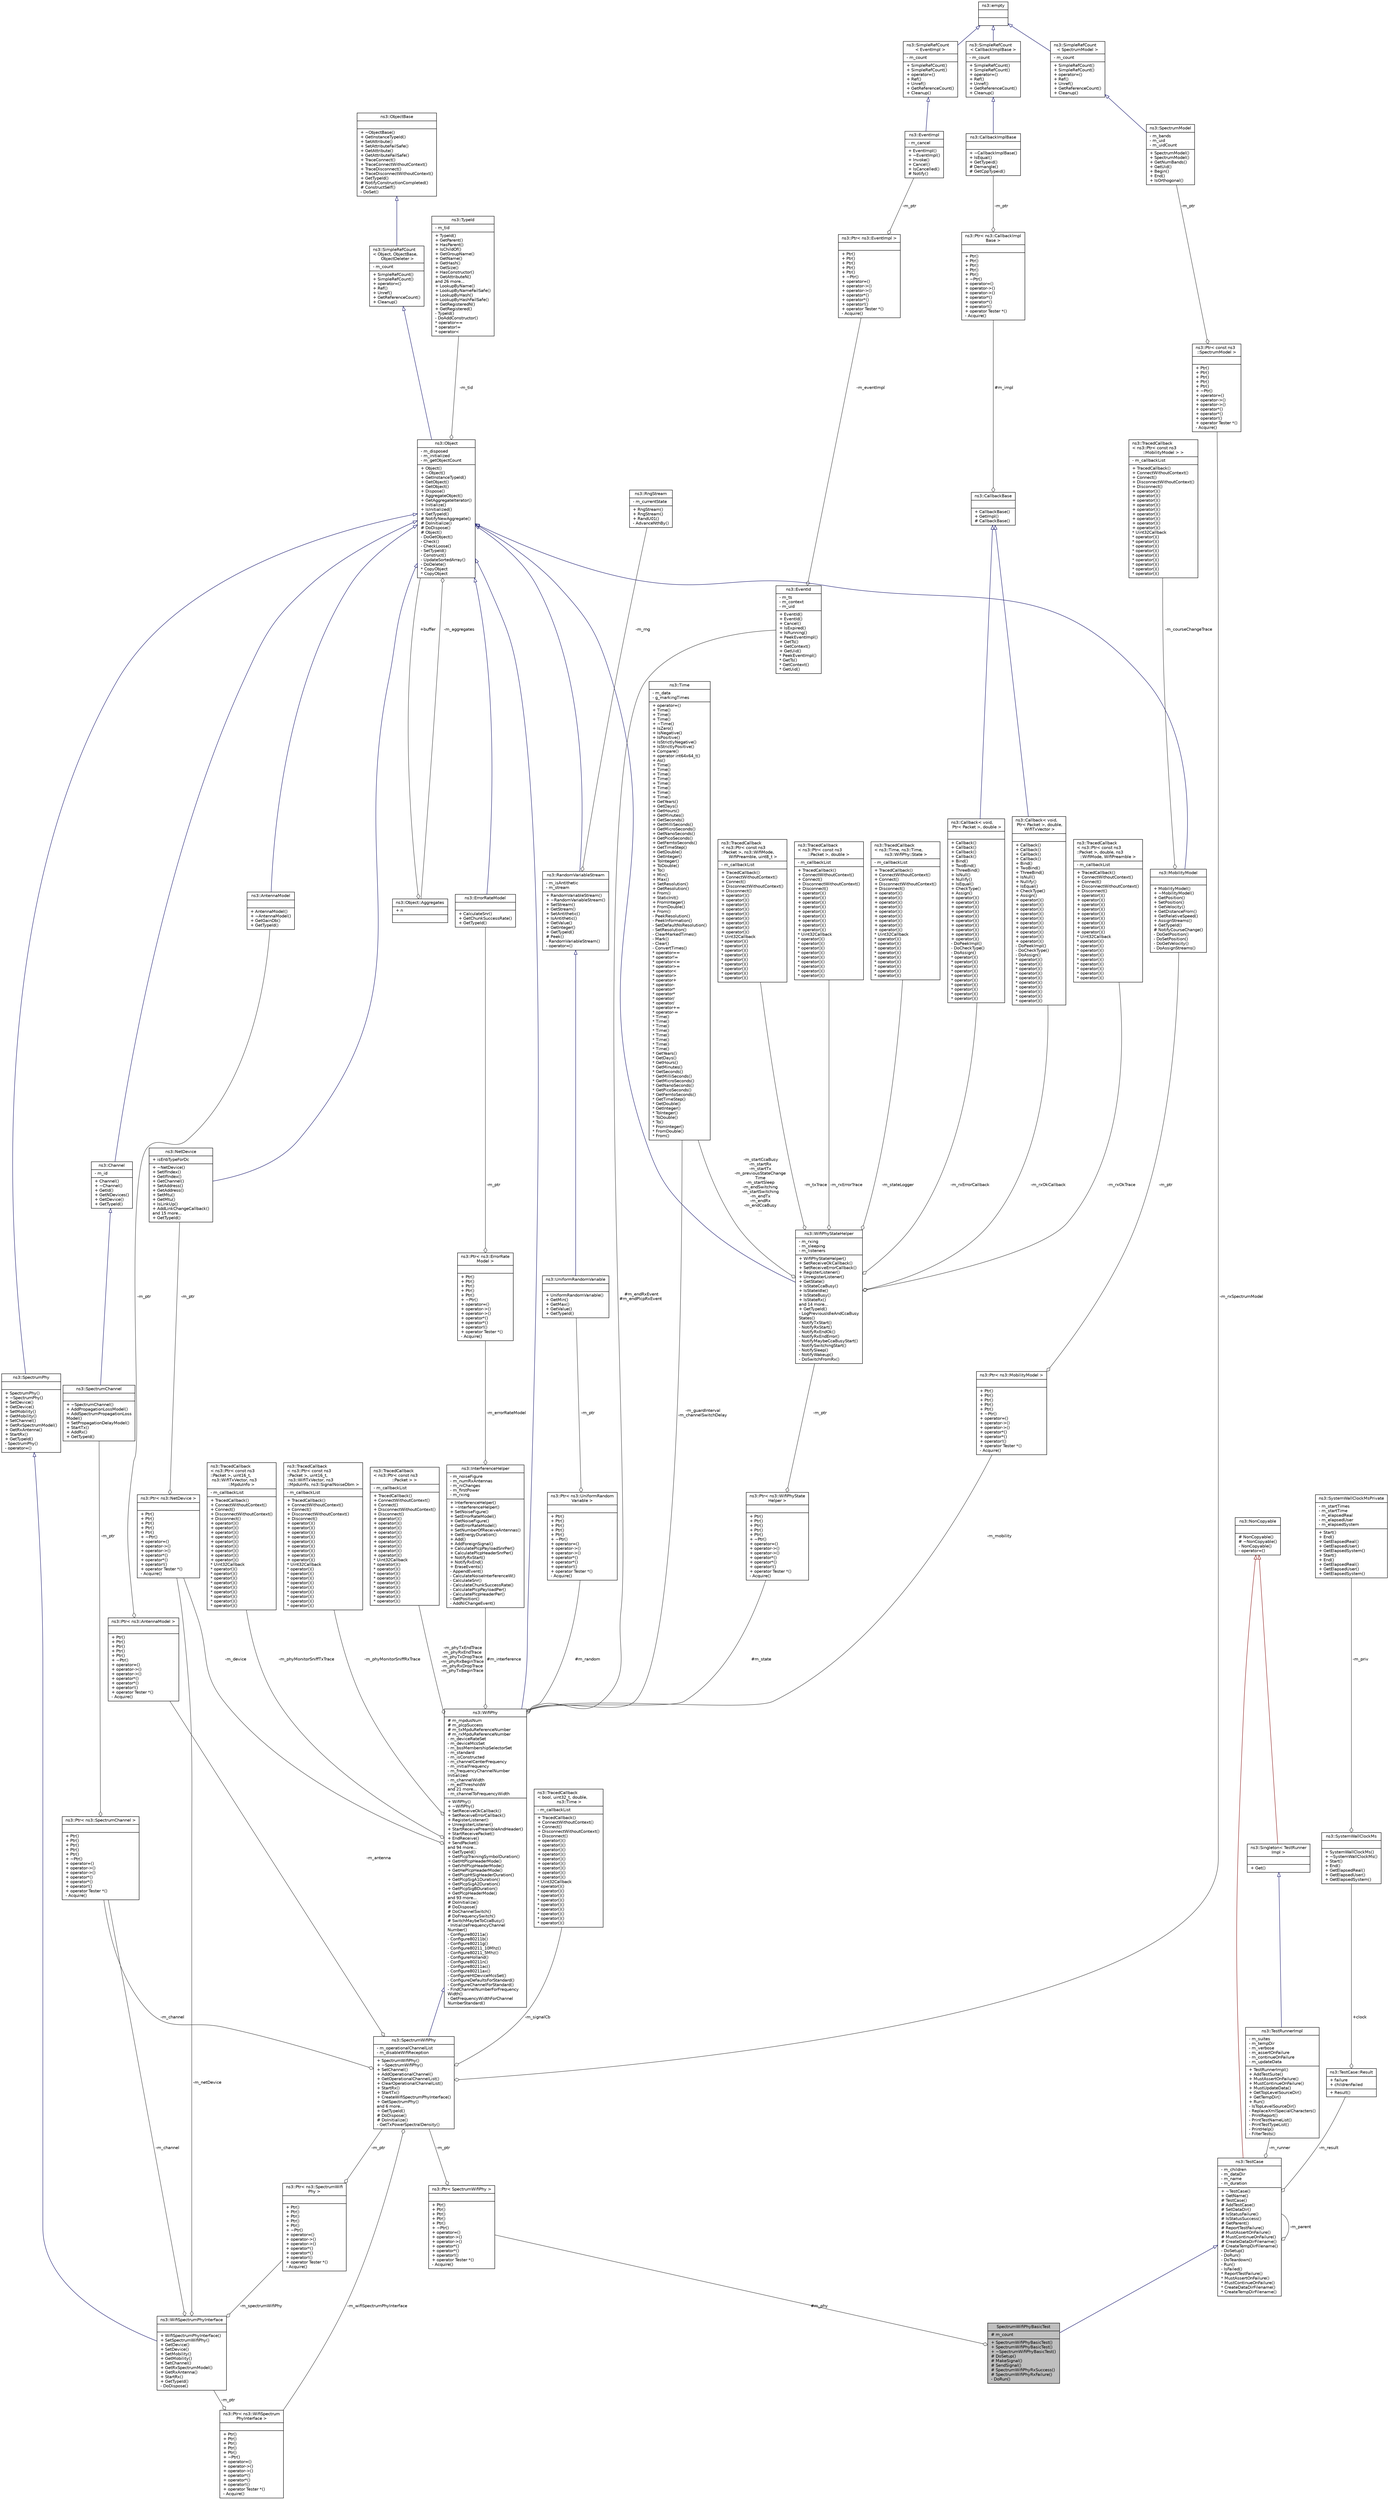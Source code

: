 digraph "SpectrumWifiPhyBasicTest"
{
  edge [fontname="Helvetica",fontsize="10",labelfontname="Helvetica",labelfontsize="10"];
  node [fontname="Helvetica",fontsize="10",shape=record];
  Node1 [label="{SpectrumWifiPhyBasicTest\n|# m_count\l|+ SpectrumWifiPhyBasicTest()\l+ SpectrumWifiPhyBasicTest()\l+ ~SpectrumWifiPhyBasicTest()\l# DoSetup()\l# MakeSignal()\l# SendSignal()\l# SpectrumWifiPhyRxSuccess()\l# SpectrumWifiPhyRxFailure()\l- DoRun()\l}",height=0.2,width=0.4,color="black", fillcolor="grey75", style="filled", fontcolor="black"];
  Node2 -> Node1 [dir="back",color="midnightblue",fontsize="10",style="solid",arrowtail="onormal"];
  Node2 [label="{ns3::TestCase\n|- m_children\l- m_dataDir\l- m_name\l- m_duration\l|+ ~TestCase()\l+ GetName()\l# TestCase()\l# AddTestCase()\l# SetDataDir()\l# IsStatusFailure()\l# IsStatusSuccess()\l# GetParent()\l# ReportTestFailure()\l# MustAssertOnFailure()\l# MustContinueOnFailure()\l# CreateDataDirFilename()\l# CreateTempDirFilename()\l- DoSetup()\l- DoRun()\l- DoTeardown()\l- Run()\l- IsFailed()\l* ReportTestFailure()\l* MustAssertOnFailure()\l* MustContinueOnFailure()\l* CreateDataDirFilename()\l* CreateTempDirFilename()\l}",height=0.2,width=0.4,color="black", fillcolor="white", style="filled",URL="$dd/d88/classns3_1_1TestCase.html",tooltip="encapsulates test code "];
  Node3 -> Node2 [dir="back",color="firebrick4",fontsize="10",style="solid",arrowtail="onormal"];
  Node3 [label="{ns3::NonCopyable\n||# NonCopyable()\l# ~NonCopyable()\l- NonCopyable()\l- operator=()\l}",height=0.2,width=0.4,color="black", fillcolor="white", style="filled",URL="$da/dd1/classns3_1_1NonCopyable.html"];
  Node4 -> Node2 [color="grey25",fontsize="10",style="solid",label=" -m_runner" ,arrowhead="odiamond"];
  Node4 [label="{ns3::TestRunnerImpl\n|- m_suites\l- m_tempDir\l- m_verbose\l- m_assertOnFailure\l- m_continueOnFailure\l- m_updateData\l|+ TestRunnerImpl()\l+ AddTestSuite()\l+ MustAssertOnFailure()\l+ MustContinueOnFailure()\l+ MustUpdateData()\l+ GetTopLevelSourceDir()\l+ GetTempDir()\l+ Run()\l- IsTopLevelSourceDir()\l- ReplaceXmlSpecialCharacters()\l- PrintReport()\l- PrintTestNameList()\l- PrintTestTypeList()\l- PrintHelp()\l- FilterTests()\l}",height=0.2,width=0.4,color="black", fillcolor="white", style="filled",URL="$d7/d71/classns3_1_1TestRunnerImpl.html"];
  Node5 -> Node4 [dir="back",color="midnightblue",fontsize="10",style="solid",arrowtail="onormal"];
  Node5 [label="{ns3::Singleton\< TestRunner\lImpl \>\n||+ Get()\l}",height=0.2,width=0.4,color="black", fillcolor="white", style="filled",URL="$d8/d77/classns3_1_1Singleton.html"];
  Node3 -> Node5 [dir="back",color="firebrick4",fontsize="10",style="solid",arrowtail="onormal"];
  Node2 -> Node2 [color="grey25",fontsize="10",style="solid",label=" -m_parent" ,arrowhead="odiamond"];
  Node6 -> Node2 [color="grey25",fontsize="10",style="solid",label=" -m_result" ,arrowhead="odiamond"];
  Node6 [label="{ns3::TestCase::Result\n|+ failure\l+ childrenFailed\l|+ Result()\l}",height=0.2,width=0.4,color="black", fillcolor="white", style="filled",URL="$de/d25/structns3_1_1TestCase_1_1Result.html"];
  Node7 -> Node6 [color="grey25",fontsize="10",style="solid",label=" +clock" ,arrowhead="odiamond"];
  Node7 [label="{ns3::SystemWallClockMs\n||+ SystemWallClockMs()\l+ ~SystemWallClockMs()\l+ Start()\l+ End()\l+ GetElapsedReal()\l+ GetElapsedUser()\l+ GetElapsedSystem()\l}",height=0.2,width=0.4,color="black", fillcolor="white", style="filled",URL="$dc/dd4/classns3_1_1SystemWallClockMs.html",tooltip="Measure elapsed wall clock time in milliseconds. "];
  Node8 -> Node7 [color="grey25",fontsize="10",style="solid",label=" -m_priv" ,arrowhead="odiamond"];
  Node8 [label="{ns3::SystemWallClockMsPrivate\n|- m_startTimes\l- m_startTime\l- m_elapsedReal\l- m_elapsedUser\l- m_elapsedSystem\l|+ Start()\l+ End()\l+ GetElapsedReal()\l+ GetElapsedUser()\l+ GetElapsedSystem()\l+ Start()\l+ End()\l+ GetElapsedReal()\l+ GetElapsedUser()\l+ GetElapsedSystem()\l}",height=0.2,width=0.4,color="black", fillcolor="white", style="filled",URL="$db/da6/classns3_1_1SystemWallClockMsPrivate.html",tooltip="System-dependent implementation for SystemWallClockMs. "];
  Node9 -> Node1 [color="grey25",fontsize="10",style="solid",label=" #m_phy" ,arrowhead="odiamond"];
  Node9 [label="{ns3::Ptr\< SpectrumWifiPhy \>\n||+ Ptr()\l+ Ptr()\l+ Ptr()\l+ Ptr()\l+ Ptr()\l+ ~Ptr()\l+ operator=()\l+ operator-\>()\l+ operator-\>()\l+ operator*()\l+ operator*()\l+ operator!()\l+ operator Tester *()\l- Acquire()\l}",height=0.2,width=0.4,color="black", fillcolor="white", style="filled",URL="$dc/d90/classns3_1_1Ptr.html"];
  Node10 -> Node9 [color="grey25",fontsize="10",style="solid",label=" -m_ptr" ,arrowhead="odiamond"];
  Node10 [label="{ns3::SpectrumWifiPhy\n|- m_operationalChannelList\l- m_disableWifiReception\l|+ SpectrumWifiPhy()\l+ ~SpectrumWifiPhy()\l+ SetChannel()\l+ AddOperationalChannel()\l+ GetOperationalChannelList()\l+ ClearOperationalChannelList()\l+ StartRx()\l+ StartTx()\l+ CreateWifiSpectrumPhyInterface()\l+ GetSpectrumPhy()\land 6 more...\l+ GetTypeId()\l# DoDispose()\l# DoInitialize()\l- GetTxPowerSpectralDensity()\l}",height=0.2,width=0.4,color="black", fillcolor="white", style="filled",URL="$d6/d39/classns3_1_1SpectrumWifiPhy.html",tooltip="802.11 PHY layer modelThis PHY implements a spectrum-aware enhancement of the 802.11 SpectrumWifiPhy model. "];
  Node11 -> Node10 [dir="back",color="midnightblue",fontsize="10",style="solid",arrowtail="onormal"];
  Node11 [label="{ns3::WifiPhy\n|# m_mpdusNum\l# m_plcpSuccess\l# m_txMpduReferenceNumber\l# m_rxMpduReferenceNumber\l- m_deviceRateSet\l- m_deviceMcsSet\l- m_bssMembershipSelectorSet\l- m_standard\l- m_isConstructed\l- m_channelCenterFrequency\l- m_initialFrequency\l- m_frequencyChannelNumber\lInitialized\l- m_channelWidth\l- m_edThresholdW\land 21 more...\l- m_channelToFrequencyWidth\l|+ WifiPhy()\l+ ~WifiPhy()\l+ SetReceiveOkCallback()\l+ SetReceiveErrorCallback()\l+ RegisterListener()\l+ UnregisterListener()\l+ StartReceivePreambleAndHeader()\l+ StartReceivePacket()\l+ EndReceive()\l+ SendPacket()\land 94 more...\l+ GetTypeId()\l+ GetPlcpTrainingSymbolDuration()\l+ GetHtPlcpHeaderMode()\l+ GetVhtPlcpHeaderMode()\l+ GetHePlcpHeaderMode()\l+ GetPlcpHtSigHeaderDuration()\l+ GetPlcpSigA1Duration()\l+ GetPlcpSigA2Duration()\l+ GetPlcpSigBDuration()\l+ GetPlcpHeaderMode()\land 93 more...\l# DoInitialize()\l# DoDispose()\l# DoChannelSwitch()\l# DoFrequencySwitch()\l# SwitchMaybeToCcaBusy()\l- InitializeFrequencyChannel\lNumber()\l- Configure80211a()\l- Configure80211b()\l- Configure80211g()\l- Configure80211_10Mhz()\l- Configure80211_5Mhz()\l- ConfigureHolland()\l- Configure80211n()\l- Configure80211ac()\l- Configure80211ax()\l- ConfigureHtDeviceMcsSet()\l- ConfigureDefaultsForStandard()\l- ConfigureChannelForStandard()\l- FindChannelNumberForFrequency\lWidth()\l- GetFrequencyWidthForChannel\lNumberStandard()\l}",height=0.2,width=0.4,color="black", fillcolor="white", style="filled",URL="$d6/d5a/classns3_1_1WifiPhy.html",tooltip="802.11 PHY layer model "];
  Node12 -> Node11 [dir="back",color="midnightblue",fontsize="10",style="solid",arrowtail="onormal"];
  Node12 [label="{ns3::Object\n|- m_disposed\l- m_initialized\l- m_getObjectCount\l|+ Object()\l+ ~Object()\l+ GetInstanceTypeId()\l+ GetObject()\l+ GetObject()\l+ Dispose()\l+ AggregateObject()\l+ GetAggregateIterator()\l+ Initialize()\l+ IsInitialized()\l+ GetTypeId()\l# NotifyNewAggregate()\l# DoInitialize()\l# DoDispose()\l# Object()\l- DoGetObject()\l- Check()\l- CheckLoose()\l- SetTypeId()\l- Construct()\l- UpdateSortedArray()\l- DoDelete()\l* CopyObject\l* CopyObject\l}",height=0.2,width=0.4,color="black", fillcolor="white", style="filled",URL="$d9/d77/classns3_1_1Object.html",tooltip="A base class which provides memory management and object aggregation. "];
  Node13 -> Node12 [dir="back",color="midnightblue",fontsize="10",style="solid",arrowtail="onormal"];
  Node13 [label="{ns3::SimpleRefCount\l\< Object, ObjectBase,\l ObjectDeleter \>\n|- m_count\l|+ SimpleRefCount()\l+ SimpleRefCount()\l+ operator=()\l+ Ref()\l+ Unref()\l+ GetReferenceCount()\l+ Cleanup()\l}",height=0.2,width=0.4,color="black", fillcolor="white", style="filled",URL="$da/da1/classns3_1_1SimpleRefCount.html"];
  Node14 -> Node13 [dir="back",color="midnightblue",fontsize="10",style="solid",arrowtail="onormal"];
  Node14 [label="{ns3::ObjectBase\n||+ ~ObjectBase()\l+ GetInstanceTypeId()\l+ SetAttribute()\l+ SetAttributeFailSafe()\l+ GetAttribute()\l+ GetAttributeFailSafe()\l+ TraceConnect()\l+ TraceConnectWithoutContext()\l+ TraceDisconnect()\l+ TraceDisconnectWithoutContext()\l+ GetTypeId()\l# NotifyConstructionCompleted()\l# ConstructSelf()\l- DoSet()\l}",height=0.2,width=0.4,color="black", fillcolor="white", style="filled",URL="$d2/dac/classns3_1_1ObjectBase.html",tooltip="Anchor the ns-3 type and attribute system. "];
  Node15 -> Node12 [color="grey25",fontsize="10",style="solid",label=" -m_tid" ,arrowhead="odiamond"];
  Node15 [label="{ns3::TypeId\n|- m_tid\l|+ TypeId()\l+ GetParent()\l+ HasParent()\l+ IsChildOf()\l+ GetGroupName()\l+ GetName()\l+ GetHash()\l+ GetSize()\l+ HasConstructor()\l+ GetAttributeN()\land 26 more...\l+ LookupByName()\l+ LookupByNameFailSafe()\l+ LookupByHash()\l+ LookupByHashFailSafe()\l+ GetRegisteredN()\l+ GetRegistered()\l- TypeId()\l- DoAddConstructor()\l* operator==\l* operator!=\l* operator\<\l}",height=0.2,width=0.4,color="black", fillcolor="white", style="filled",URL="$d6/d11/classns3_1_1TypeId.html",tooltip="a unique identifier for an interface. "];
  Node16 -> Node12 [color="grey25",fontsize="10",style="solid",label=" -m_aggregates" ,arrowhead="odiamond"];
  Node16 [label="{ns3::Object::Aggregates\n|+ n\l|}",height=0.2,width=0.4,color="black", fillcolor="white", style="filled",URL="$d5/de9/structns3_1_1Object_1_1Aggregates.html"];
  Node12 -> Node16 [color="grey25",fontsize="10",style="solid",label=" +buffer" ,arrowhead="odiamond"];
  Node17 -> Node11 [color="grey25",fontsize="10",style="solid",label=" -m_mobility" ,arrowhead="odiamond"];
  Node17 [label="{ns3::Ptr\< ns3::MobilityModel \>\n||+ Ptr()\l+ Ptr()\l+ Ptr()\l+ Ptr()\l+ Ptr()\l+ ~Ptr()\l+ operator=()\l+ operator-\>()\l+ operator-\>()\l+ operator*()\l+ operator*()\l+ operator!()\l+ operator Tester *()\l- Acquire()\l}",height=0.2,width=0.4,color="black", fillcolor="white", style="filled",URL="$dc/d90/classns3_1_1Ptr.html"];
  Node18 -> Node17 [color="grey25",fontsize="10",style="solid",label=" -m_ptr" ,arrowhead="odiamond"];
  Node18 [label="{ns3::MobilityModel\n||+ MobilityModel()\l+ ~MobilityModel()\l+ GetPosition()\l+ SetPosition()\l+ GetVelocity()\l+ GetDistanceFrom()\l+ GetRelativeSpeed()\l+ AssignStreams()\l+ GetTypeId()\l# NotifyCourseChange()\l- DoGetPosition()\l- DoSetPosition()\l- DoGetVelocity()\l- DoAssignStreams()\l}",height=0.2,width=0.4,color="black", fillcolor="white", style="filled",URL="$d4/dc5/classns3_1_1MobilityModel.html",tooltip="Keep track of the current position and velocity of an object. "];
  Node12 -> Node18 [dir="back",color="midnightblue",fontsize="10",style="solid",arrowtail="onormal"];
  Node19 -> Node18 [color="grey25",fontsize="10",style="solid",label=" -m_courseChangeTrace" ,arrowhead="odiamond"];
  Node19 [label="{ns3::TracedCallback\l\< ns3::Ptr\< const ns3\l::MobilityModel \> \>\n|- m_callbackList\l|+ TracedCallback()\l+ ConnectWithoutContext()\l+ Connect()\l+ DisconnectWithoutContext()\l+ Disconnect()\l+ operator()()\l+ operator()()\l+ operator()()\l+ operator()()\l+ operator()()\l+ operator()()\l+ operator()()\l+ operator()()\l+ operator()()\l* Uint32Callback\l* operator()()\l* operator()()\l* operator()()\l* operator()()\l* operator()()\l* operator()()\l* operator()()\l* operator()()\l* operator()()\l}",height=0.2,width=0.4,color="black", fillcolor="white", style="filled",URL="$df/dec/classns3_1_1TracedCallback.html"];
  Node20 -> Node11 [color="grey25",fontsize="10",style="solid",label=" -m_phyMonitorSniffTxTrace" ,arrowhead="odiamond"];
  Node20 [label="{ns3::TracedCallback\l\< ns3::Ptr\< const ns3\l::Packet \>, uint16_t,\l ns3::WifiTxVector, ns3\l::MpduInfo \>\n|- m_callbackList\l|+ TracedCallback()\l+ ConnectWithoutContext()\l+ Connect()\l+ DisconnectWithoutContext()\l+ Disconnect()\l+ operator()()\l+ operator()()\l+ operator()()\l+ operator()()\l+ operator()()\l+ operator()()\l+ operator()()\l+ operator()()\l+ operator()()\l* Uint32Callback\l* operator()()\l* operator()()\l* operator()()\l* operator()()\l* operator()()\l* operator()()\l* operator()()\l* operator()()\l* operator()()\l}",height=0.2,width=0.4,color="black", fillcolor="white", style="filled",URL="$df/dec/classns3_1_1TracedCallback.html"];
  Node21 -> Node11 [color="grey25",fontsize="10",style="solid",label=" -m_phyTxEndTrace\n-m_phyRxEndTrace\n-m_phyTxDropTrace\n-m_phyRxBeginTrace\n-m_phyRxDropTrace\n-m_phyTxBeginTrace" ,arrowhead="odiamond"];
  Node21 [label="{ns3::TracedCallback\l\< ns3::Ptr\< const ns3\l::Packet \> \>\n|- m_callbackList\l|+ TracedCallback()\l+ ConnectWithoutContext()\l+ Connect()\l+ DisconnectWithoutContext()\l+ Disconnect()\l+ operator()()\l+ operator()()\l+ operator()()\l+ operator()()\l+ operator()()\l+ operator()()\l+ operator()()\l+ operator()()\l+ operator()()\l* Uint32Callback\l* operator()()\l* operator()()\l* operator()()\l* operator()()\l* operator()()\l* operator()()\l* operator()()\l* operator()()\l* operator()()\l}",height=0.2,width=0.4,color="black", fillcolor="white", style="filled",URL="$df/dec/classns3_1_1TracedCallback.html"];
  Node22 -> Node11 [color="grey25",fontsize="10",style="solid",label=" #m_interference" ,arrowhead="odiamond"];
  Node22 [label="{ns3::InterferenceHelper\n|- m_noiseFigure\l- m_numRxAntennas\l- m_niChanges\l- m_firstPower\l- m_rxing\l|+ InterferenceHelper()\l+ ~InterferenceHelper()\l+ SetNoiseFigure()\l+ SetErrorRateModel()\l+ GetNoiseFigure()\l+ GetErrorRateModel()\l+ SetNumberOfReceiveAntennas()\l+ GetEnergyDuration()\l+ Add()\l+ AddForeignSignal()\l+ CalculatePlcpPayloadSnrPer()\l+ CalculatePlcpHeaderSnrPer()\l+ NotifyRxStart()\l+ NotifyRxEnd()\l+ EraseEvents()\l- AppendEvent()\l- CalculateNoiseInterferenceW()\l- CalculateSnr()\l- CalculateChunkSuccessRate()\l- CalculatePlcpPayloadPer()\l- CalculatePlcpHeaderPer()\l- GetPosition()\l- AddNiChangeEvent()\l}",height=0.2,width=0.4,color="black", fillcolor="white", style="filled",URL="$dc/d0f/classns3_1_1InterferenceHelper.html",tooltip="handles interference calculations "];
  Node23 -> Node22 [color="grey25",fontsize="10",style="solid",label=" -m_errorRateModel" ,arrowhead="odiamond"];
  Node23 [label="{ns3::Ptr\< ns3::ErrorRate\lModel \>\n||+ Ptr()\l+ Ptr()\l+ Ptr()\l+ Ptr()\l+ Ptr()\l+ ~Ptr()\l+ operator=()\l+ operator-\>()\l+ operator-\>()\l+ operator*()\l+ operator*()\l+ operator!()\l+ operator Tester *()\l- Acquire()\l}",height=0.2,width=0.4,color="black", fillcolor="white", style="filled",URL="$dc/d90/classns3_1_1Ptr.html"];
  Node24 -> Node23 [color="grey25",fontsize="10",style="solid",label=" -m_ptr" ,arrowhead="odiamond"];
  Node24 [label="{ns3::ErrorRateModel\n||+ CalculateSnr()\l+ GetChunkSuccessRate()\l+ GetTypeId()\l}",height=0.2,width=0.4,color="black", fillcolor="white", style="filled",URL="$de/dec/classns3_1_1ErrorRateModel.html",tooltip="the interface for Wifi&#39;s error models "];
  Node12 -> Node24 [dir="back",color="midnightblue",fontsize="10",style="solid",arrowtail="onormal"];
  Node25 -> Node11 [color="grey25",fontsize="10",style="solid",label=" #m_endRxEvent\n#m_endPlcpRxEvent" ,arrowhead="odiamond"];
  Node25 [label="{ns3::EventId\n|- m_ts\l- m_context\l- m_uid\l|+ EventId()\l+ EventId()\l+ Cancel()\l+ IsExpired()\l+ IsRunning()\l+ PeekEventImpl()\l+ GetTs()\l+ GetContext()\l+ GetUid()\l* PeekEventImpl()\l* GetTs()\l* GetContext()\l* GetUid()\l}",height=0.2,width=0.4,color="black", fillcolor="white", style="filled",URL="$d1/df8/classns3_1_1EventId.html",tooltip="An identifier for simulation events. "];
  Node26 -> Node25 [color="grey25",fontsize="10",style="solid",label=" -m_eventImpl" ,arrowhead="odiamond"];
  Node26 [label="{ns3::Ptr\< ns3::EventImpl \>\n||+ Ptr()\l+ Ptr()\l+ Ptr()\l+ Ptr()\l+ Ptr()\l+ ~Ptr()\l+ operator=()\l+ operator-\>()\l+ operator-\>()\l+ operator*()\l+ operator*()\l+ operator!()\l+ operator Tester *()\l- Acquire()\l}",height=0.2,width=0.4,color="black", fillcolor="white", style="filled",URL="$dc/d90/classns3_1_1Ptr.html"];
  Node27 -> Node26 [color="grey25",fontsize="10",style="solid",label=" -m_ptr" ,arrowhead="odiamond"];
  Node27 [label="{ns3::EventImpl\n|- m_cancel\l|+ EventImpl()\l+ ~EventImpl()\l+ Invoke()\l+ Cancel()\l+ IsCancelled()\l# Notify()\l}",height=0.2,width=0.4,color="black", fillcolor="white", style="filled",URL="$da/def/classns3_1_1EventImpl.html",tooltip="A simulation event. "];
  Node28 -> Node27 [dir="back",color="midnightblue",fontsize="10",style="solid",arrowtail="onormal"];
  Node28 [label="{ns3::SimpleRefCount\l\< EventImpl \>\n|- m_count\l|+ SimpleRefCount()\l+ SimpleRefCount()\l+ operator=()\l+ Ref()\l+ Unref()\l+ GetReferenceCount()\l+ Cleanup()\l}",height=0.2,width=0.4,color="black", fillcolor="white", style="filled",URL="$da/da1/classns3_1_1SimpleRefCount.html"];
  Node29 -> Node28 [dir="back",color="midnightblue",fontsize="10",style="solid",arrowtail="onormal"];
  Node29 [label="{ns3::empty\n||}",height=0.2,width=0.4,color="black", fillcolor="white", style="filled",URL="$d9/d6a/classns3_1_1empty.html",tooltip="make Callback use a separate empty type "];
  Node30 -> Node11 [color="grey25",fontsize="10",style="solid",label=" -m_device" ,arrowhead="odiamond"];
  Node30 [label="{ns3::Ptr\< ns3::NetDevice \>\n||+ Ptr()\l+ Ptr()\l+ Ptr()\l+ Ptr()\l+ Ptr()\l+ ~Ptr()\l+ operator=()\l+ operator-\>()\l+ operator-\>()\l+ operator*()\l+ operator*()\l+ operator!()\l+ operator Tester *()\l- Acquire()\l}",height=0.2,width=0.4,color="black", fillcolor="white", style="filled",URL="$dc/d90/classns3_1_1Ptr.html"];
  Node31 -> Node30 [color="grey25",fontsize="10",style="solid",label=" -m_ptr" ,arrowhead="odiamond"];
  Node31 [label="{ns3::NetDevice\n|+ isEnbTypeForDc\l|+ ~NetDevice()\l+ SetIfIndex()\l+ GetIfIndex()\l+ GetChannel()\l+ SetAddress()\l+ GetAddress()\l+ SetMtu()\l+ GetMtu()\l+ IsLinkUp()\l+ AddLinkChangeCallback()\land 15 more...\l+ GetTypeId()\l}",height=0.2,width=0.4,color="black", fillcolor="white", style="filled",URL="$d9/dac/classns3_1_1NetDevice.html",tooltip="Network layer to device interface. "];
  Node12 -> Node31 [dir="back",color="midnightblue",fontsize="10",style="solid",arrowtail="onormal"];
  Node32 -> Node11 [color="grey25",fontsize="10",style="solid",label=" -m_guardInterval\n-m_channelSwitchDelay" ,arrowhead="odiamond"];
  Node32 [label="{ns3::Time\n|- m_data\l- g_markingTimes\l|+ operator=()\l+ Time()\l+ Time()\l+ Time()\l+ ~Time()\l+ IsZero()\l+ IsNegative()\l+ IsPositive()\l+ IsStrictlyNegative()\l+ IsStrictlyPositive()\l+ Compare()\l+ operator int64x64_t()\l+ As()\l+ Time()\l+ Time()\l+ Time()\l+ Time()\l+ Time()\l+ Time()\l+ Time()\l+ Time()\l+ GetYears()\l+ GetDays()\l+ GetHours()\l+ GetMinutes()\l+ GetSeconds()\l+ GetMilliSeconds()\l+ GetMicroSeconds()\l+ GetNanoSeconds()\l+ GetPicoSeconds()\l+ GetFemtoSeconds()\l+ GetTimeStep()\l+ GetDouble()\l+ GetInteger()\l+ ToInteger()\l+ ToDouble()\l+ To()\l+ Min()\l+ Max()\l+ SetResolution()\l+ GetResolution()\l+ From()\l+ StaticInit()\l+ FromInteger()\l+ FromDouble()\l+ From()\l- PeekResolution()\l- PeekInformation()\l- SetDefaultNsResolution()\l- SetResolution()\l- ClearMarkedTimes()\l- Mark()\l- Clear()\l- ConvertTimes()\l* operator==\l* operator!=\l* operator\<=\l* operator\>=\l* operator\<\l* operator\>\l* operator+\l* operator-\l* operator*\l* operator*\l* operator/\l* operator/\l* operator+=\l* operator-=\l* Time()\l* Time()\l* Time()\l* Time()\l* Time()\l* Time()\l* Time()\l* Time()\l* GetYears()\l* GetDays()\l* GetHours()\l* GetMinutes()\l* GetSeconds()\l* GetMilliSeconds()\l* GetMicroSeconds()\l* GetNanoSeconds()\l* GetPicoSeconds()\l* GetFemtoSeconds()\l* GetTimeStep()\l* GetDouble()\l* GetInteger()\l* ToInteger()\l* ToDouble()\l* To()\l* FromInteger()\l* FromDouble()\l* From()\l}",height=0.2,width=0.4,color="black", fillcolor="white", style="filled",URL="$dc/d04/classns3_1_1Time.html",tooltip="Simulation virtual time values and global simulation resolution. "];
  Node33 -> Node11 [color="grey25",fontsize="10",style="solid",label=" #m_state" ,arrowhead="odiamond"];
  Node33 [label="{ns3::Ptr\< ns3::WifiPhyState\lHelper \>\n||+ Ptr()\l+ Ptr()\l+ Ptr()\l+ Ptr()\l+ Ptr()\l+ ~Ptr()\l+ operator=()\l+ operator-\>()\l+ operator-\>()\l+ operator*()\l+ operator*()\l+ operator!()\l+ operator Tester *()\l- Acquire()\l}",height=0.2,width=0.4,color="black", fillcolor="white", style="filled",URL="$dc/d90/classns3_1_1Ptr.html"];
  Node34 -> Node33 [color="grey25",fontsize="10",style="solid",label=" -m_ptr" ,arrowhead="odiamond"];
  Node34 [label="{ns3::WifiPhyStateHelper\n|- m_rxing\l- m_sleeping\l- m_listeners\l|+ WifiPhyStateHelper()\l+ SetReceiveOkCallback()\l+ SetReceiveErrorCallback()\l+ RegisterListener()\l+ UnregisterListener()\l+ GetState()\l+ IsStateCcaBusy()\l+ IsStateIdle()\l+ IsStateBusy()\l+ IsStateRx()\land 14 more...\l+ GetTypeId()\l- LogPreviousIdleAndCcaBusy\lStates()\l- NotifyTxStart()\l- NotifyRxStart()\l- NotifyRxEndOk()\l- NotifyRxEndError()\l- NotifyMaybeCcaBusyStart()\l- NotifySwitchingStart()\l- NotifySleep()\l- NotifyWakeup()\l- DoSwitchFromRx()\l}",height=0.2,width=0.4,color="black", fillcolor="white", style="filled",URL="$d0/d9a/classns3_1_1WifiPhyStateHelper.html"];
  Node12 -> Node34 [dir="back",color="midnightblue",fontsize="10",style="solid",arrowtail="onormal"];
  Node35 -> Node34 [color="grey25",fontsize="10",style="solid",label=" -m_rxOkTrace" ,arrowhead="odiamond"];
  Node35 [label="{ns3::TracedCallback\l\< ns3::Ptr\< const ns3\l::Packet \>, double, ns3\l::WifiMode, WifiPreamble \>\n|- m_callbackList\l|+ TracedCallback()\l+ ConnectWithoutContext()\l+ Connect()\l+ DisconnectWithoutContext()\l+ Disconnect()\l+ operator()()\l+ operator()()\l+ operator()()\l+ operator()()\l+ operator()()\l+ operator()()\l+ operator()()\l+ operator()()\l+ operator()()\l* Uint32Callback\l* operator()()\l* operator()()\l* operator()()\l* operator()()\l* operator()()\l* operator()()\l* operator()()\l* operator()()\l* operator()()\l}",height=0.2,width=0.4,color="black", fillcolor="white", style="filled",URL="$df/dec/classns3_1_1TracedCallback.html"];
  Node32 -> Node34 [color="grey25",fontsize="10",style="solid",label=" -m_startCcaBusy\n-m_startRx\n-m_startTx\n-m_previousStateChange\lTime\n-m_startSleep\n-m_endSwitching\n-m_startSwitching\n-m_endTx\n-m_endRx\n-m_endCcaBusy\n..." ,arrowhead="odiamond"];
  Node36 -> Node34 [color="grey25",fontsize="10",style="solid",label=" -m_rxOkCallback" ,arrowhead="odiamond"];
  Node36 [label="{ns3::Callback\< void,\l Ptr\< Packet \>, double,\l WifiTxVector \>\n||+ Callback()\l+ Callback()\l+ Callback()\l+ Callback()\l+ Bind()\l+ TwoBind()\l+ ThreeBind()\l+ IsNull()\l+ Nullify()\l+ IsEqual()\l+ CheckType()\l+ Assign()\l+ operator()()\l+ operator()()\l+ operator()()\l+ operator()()\l+ operator()()\l+ operator()()\l+ operator()()\l+ operator()()\l+ operator()()\l+ operator()()\l- DoPeekImpl()\l- DoCheckType()\l- DoAssign()\l* operator()()\l* operator()()\l* operator()()\l* operator()()\l* operator()()\l* operator()()\l* operator()()\l* operator()()\l* operator()()\l* operator()()\l}",height=0.2,width=0.4,color="black", fillcolor="white", style="filled",URL="$d1/d48/classns3_1_1Callback.html"];
  Node37 -> Node36 [dir="back",color="midnightblue",fontsize="10",style="solid",arrowtail="onormal"];
  Node37 [label="{ns3::CallbackBase\n||+ CallbackBase()\l+ GetImpl()\l# CallbackBase()\l}",height=0.2,width=0.4,color="black", fillcolor="white", style="filled",URL="$d7/db5/classns3_1_1CallbackBase.html"];
  Node38 -> Node37 [color="grey25",fontsize="10",style="solid",label=" #m_impl" ,arrowhead="odiamond"];
  Node38 [label="{ns3::Ptr\< ns3::CallbackImpl\lBase \>\n||+ Ptr()\l+ Ptr()\l+ Ptr()\l+ Ptr()\l+ Ptr()\l+ ~Ptr()\l+ operator=()\l+ operator-\>()\l+ operator-\>()\l+ operator*()\l+ operator*()\l+ operator!()\l+ operator Tester *()\l- Acquire()\l}",height=0.2,width=0.4,color="black", fillcolor="white", style="filled",URL="$dc/d90/classns3_1_1Ptr.html"];
  Node39 -> Node38 [color="grey25",fontsize="10",style="solid",label=" -m_ptr" ,arrowhead="odiamond"];
  Node39 [label="{ns3::CallbackImplBase\n||+ ~CallbackImplBase()\l+ IsEqual()\l+ GetTypeid()\l# Demangle()\l# GetCppTypeid()\l}",height=0.2,width=0.4,color="black", fillcolor="white", style="filled",URL="$d3/dfa/classns3_1_1CallbackImplBase.html"];
  Node40 -> Node39 [dir="back",color="midnightblue",fontsize="10",style="solid",arrowtail="onormal"];
  Node40 [label="{ns3::SimpleRefCount\l\< CallbackImplBase \>\n|- m_count\l|+ SimpleRefCount()\l+ SimpleRefCount()\l+ operator=()\l+ Ref()\l+ Unref()\l+ GetReferenceCount()\l+ Cleanup()\l}",height=0.2,width=0.4,color="black", fillcolor="white", style="filled",URL="$da/da1/classns3_1_1SimpleRefCount.html"];
  Node29 -> Node40 [dir="back",color="midnightblue",fontsize="10",style="solid",arrowtail="onormal"];
  Node41 -> Node34 [color="grey25",fontsize="10",style="solid",label=" -m_txTrace" ,arrowhead="odiamond"];
  Node41 [label="{ns3::TracedCallback\l\< ns3::Ptr\< const ns3\l::Packet \>, ns3::WifiMode,\l WifiPreamble, uint8_t \>\n|- m_callbackList\l|+ TracedCallback()\l+ ConnectWithoutContext()\l+ Connect()\l+ DisconnectWithoutContext()\l+ Disconnect()\l+ operator()()\l+ operator()()\l+ operator()()\l+ operator()()\l+ operator()()\l+ operator()()\l+ operator()()\l+ operator()()\l+ operator()()\l* Uint32Callback\l* operator()()\l* operator()()\l* operator()()\l* operator()()\l* operator()()\l* operator()()\l* operator()()\l* operator()()\l* operator()()\l}",height=0.2,width=0.4,color="black", fillcolor="white", style="filled",URL="$df/dec/classns3_1_1TracedCallback.html"];
  Node42 -> Node34 [color="grey25",fontsize="10",style="solid",label=" -m_rxErrorTrace" ,arrowhead="odiamond"];
  Node42 [label="{ns3::TracedCallback\l\< ns3::Ptr\< const ns3\l::Packet \>, double \>\n|- m_callbackList\l|+ TracedCallback()\l+ ConnectWithoutContext()\l+ Connect()\l+ DisconnectWithoutContext()\l+ Disconnect()\l+ operator()()\l+ operator()()\l+ operator()()\l+ operator()()\l+ operator()()\l+ operator()()\l+ operator()()\l+ operator()()\l+ operator()()\l* Uint32Callback\l* operator()()\l* operator()()\l* operator()()\l* operator()()\l* operator()()\l* operator()()\l* operator()()\l* operator()()\l* operator()()\l}",height=0.2,width=0.4,color="black", fillcolor="white", style="filled",URL="$df/dec/classns3_1_1TracedCallback.html"];
  Node43 -> Node34 [color="grey25",fontsize="10",style="solid",label=" -m_rxErrorCallback" ,arrowhead="odiamond"];
  Node43 [label="{ns3::Callback\< void,\l Ptr\< Packet \>, double \>\n||+ Callback()\l+ Callback()\l+ Callback()\l+ Callback()\l+ Bind()\l+ TwoBind()\l+ ThreeBind()\l+ IsNull()\l+ Nullify()\l+ IsEqual()\l+ CheckType()\l+ Assign()\l+ operator()()\l+ operator()()\l+ operator()()\l+ operator()()\l+ operator()()\l+ operator()()\l+ operator()()\l+ operator()()\l+ operator()()\l+ operator()()\l- DoPeekImpl()\l- DoCheckType()\l- DoAssign()\l* operator()()\l* operator()()\l* operator()()\l* operator()()\l* operator()()\l* operator()()\l* operator()()\l* operator()()\l* operator()()\l* operator()()\l}",height=0.2,width=0.4,color="black", fillcolor="white", style="filled",URL="$d1/d48/classns3_1_1Callback.html"];
  Node37 -> Node43 [dir="back",color="midnightblue",fontsize="10",style="solid",arrowtail="onormal"];
  Node44 -> Node34 [color="grey25",fontsize="10",style="solid",label=" -m_stateLogger" ,arrowhead="odiamond"];
  Node44 [label="{ns3::TracedCallback\l\< ns3::Time, ns3::Time,\l ns3::WifiPhy::State \>\n|- m_callbackList\l|+ TracedCallback()\l+ ConnectWithoutContext()\l+ Connect()\l+ DisconnectWithoutContext()\l+ Disconnect()\l+ operator()()\l+ operator()()\l+ operator()()\l+ operator()()\l+ operator()()\l+ operator()()\l+ operator()()\l+ operator()()\l+ operator()()\l* Uint32Callback\l* operator()()\l* operator()()\l* operator()()\l* operator()()\l* operator()()\l* operator()()\l* operator()()\l* operator()()\l* operator()()\l}",height=0.2,width=0.4,color="black", fillcolor="white", style="filled",URL="$df/dec/classns3_1_1TracedCallback.html"];
  Node45 -> Node11 [color="grey25",fontsize="10",style="solid",label=" -m_phyMonitorSniffRxTrace" ,arrowhead="odiamond"];
  Node45 [label="{ns3::TracedCallback\l\< ns3::Ptr\< const ns3\l::Packet \>, uint16_t,\l ns3::WifiTxVector, ns3\l::MpduInfo, ns3::SignalNoiseDbm \>\n|- m_callbackList\l|+ TracedCallback()\l+ ConnectWithoutContext()\l+ Connect()\l+ DisconnectWithoutContext()\l+ Disconnect()\l+ operator()()\l+ operator()()\l+ operator()()\l+ operator()()\l+ operator()()\l+ operator()()\l+ operator()()\l+ operator()()\l+ operator()()\l* Uint32Callback\l* operator()()\l* operator()()\l* operator()()\l* operator()()\l* operator()()\l* operator()()\l* operator()()\l* operator()()\l* operator()()\l}",height=0.2,width=0.4,color="black", fillcolor="white", style="filled",URL="$df/dec/classns3_1_1TracedCallback.html"];
  Node46 -> Node11 [color="grey25",fontsize="10",style="solid",label=" #m_random" ,arrowhead="odiamond"];
  Node46 [label="{ns3::Ptr\< ns3::UniformRandom\lVariable \>\n||+ Ptr()\l+ Ptr()\l+ Ptr()\l+ Ptr()\l+ Ptr()\l+ ~Ptr()\l+ operator=()\l+ operator-\>()\l+ operator-\>()\l+ operator*()\l+ operator*()\l+ operator!()\l+ operator Tester *()\l- Acquire()\l}",height=0.2,width=0.4,color="black", fillcolor="white", style="filled",URL="$dc/d90/classns3_1_1Ptr.html"];
  Node47 -> Node46 [color="grey25",fontsize="10",style="solid",label=" -m_ptr" ,arrowhead="odiamond"];
  Node47 [label="{ns3::UniformRandomVariable\n||+ UniformRandomVariable()\l+ GetMin()\l+ GetMax()\l+ GetValue()\l+ GetTypeId()\l}",height=0.2,width=0.4,color="black", fillcolor="white", style="filled",URL="$d0/d5b/classns3_1_1UniformRandomVariable.html",tooltip="The uniform distribution Random Number Generator (RNG). "];
  Node48 -> Node47 [dir="back",color="midnightblue",fontsize="10",style="solid",arrowtail="onormal"];
  Node48 [label="{ns3::RandomVariableStream\n|- m_isAntithetic\l- m_stream\l|+ RandomVariableStream()\l+ ~RandomVariableStream()\l+ SetStream()\l+ GetStream()\l+ SetAntithetic()\l+ IsAntithetic()\l+ GetValue()\l+ GetInteger()\l+ GetTypeId()\l# Peek()\l- RandomVariableStream()\l- operator=()\l}",height=0.2,width=0.4,color="black", fillcolor="white", style="filled",URL="$dc/daa/classns3_1_1RandomVariableStream.html",tooltip="The basic uniform Random Number Generator (RNG). "];
  Node12 -> Node48 [dir="back",color="midnightblue",fontsize="10",style="solid",arrowtail="onormal"];
  Node49 -> Node48 [color="grey25",fontsize="10",style="solid",label=" -m_rng" ,arrowhead="odiamond"];
  Node49 [label="{ns3::RngStream\n|- m_currentState\l|+ RngStream()\l+ RngStream()\l+ RandU01()\l- AdvanceNthBy()\l}",height=0.2,width=0.4,color="black", fillcolor="white", style="filled",URL="$da/d35/classns3_1_1RngStream.html",tooltip="Combined Multiple-Recursive Generator MRG32k3a. "];
  Node50 -> Node10 [color="grey25",fontsize="10",style="solid",label=" -m_channel" ,arrowhead="odiamond"];
  Node50 [label="{ns3::Ptr\< ns3::SpectrumChannel \>\n||+ Ptr()\l+ Ptr()\l+ Ptr()\l+ Ptr()\l+ Ptr()\l+ ~Ptr()\l+ operator=()\l+ operator-\>()\l+ operator-\>()\l+ operator*()\l+ operator*()\l+ operator!()\l+ operator Tester *()\l- Acquire()\l}",height=0.2,width=0.4,color="black", fillcolor="white", style="filled",URL="$dc/d90/classns3_1_1Ptr.html"];
  Node51 -> Node50 [color="grey25",fontsize="10",style="solid",label=" -m_ptr" ,arrowhead="odiamond"];
  Node51 [label="{ns3::SpectrumChannel\n||+ ~SpectrumChannel()\l+ AddPropagationLossModel()\l+ AddSpectrumPropagationLoss\lModel()\l+ SetPropagationDelayModel()\l+ StartTx()\l+ AddRx()\l+ GetTypeId()\l}",height=0.2,width=0.4,color="black", fillcolor="white", style="filled",URL="$d9/d59/classns3_1_1SpectrumChannel.html"];
  Node52 -> Node51 [dir="back",color="midnightblue",fontsize="10",style="solid",arrowtail="onormal"];
  Node52 [label="{ns3::Channel\n|- m_id\l|+ Channel()\l+ ~Channel()\l+ GetId()\l+ GetNDevices()\l+ GetDevice()\l+ GetTypeId()\l}",height=0.2,width=0.4,color="black", fillcolor="white", style="filled",URL="$d4/d67/classns3_1_1Channel.html",tooltip="Abstract Channel Base Class. "];
  Node12 -> Node52 [dir="back",color="midnightblue",fontsize="10",style="solid",arrowtail="onormal"];
  Node53 -> Node10 [color="grey25",fontsize="10",style="solid",label=" -m_antenna" ,arrowhead="odiamond"];
  Node53 [label="{ns3::Ptr\< ns3::AntennaModel \>\n||+ Ptr()\l+ Ptr()\l+ Ptr()\l+ Ptr()\l+ Ptr()\l+ ~Ptr()\l+ operator=()\l+ operator-\>()\l+ operator-\>()\l+ operator*()\l+ operator*()\l+ operator!()\l+ operator Tester *()\l- Acquire()\l}",height=0.2,width=0.4,color="black", fillcolor="white", style="filled",URL="$dc/d90/classns3_1_1Ptr.html"];
  Node54 -> Node53 [color="grey25",fontsize="10",style="solid",label=" -m_ptr" ,arrowhead="odiamond"];
  Node54 [label="{ns3::AntennaModel\n||+ AntennaModel()\l+ ~AntennaModel()\l+ GetGainDb()\l+ GetTypeId()\l}",height=0.2,width=0.4,color="black", fillcolor="white", style="filled",URL="$df/d1c/classns3_1_1AntennaModel.html",tooltip="interface for antenna radiation pattern models "];
  Node12 -> Node54 [dir="back",color="midnightblue",fontsize="10",style="solid",arrowtail="onormal"];
  Node55 -> Node10 [color="grey25",fontsize="10",style="solid",label=" -m_wifiSpectrumPhyInterface" ,arrowhead="odiamond"];
  Node55 [label="{ns3::Ptr\< ns3::WifiSpectrum\lPhyInterface \>\n||+ Ptr()\l+ Ptr()\l+ Ptr()\l+ Ptr()\l+ Ptr()\l+ ~Ptr()\l+ operator=()\l+ operator-\>()\l+ operator-\>()\l+ operator*()\l+ operator*()\l+ operator!()\l+ operator Tester *()\l- Acquire()\l}",height=0.2,width=0.4,color="black", fillcolor="white", style="filled",URL="$dc/d90/classns3_1_1Ptr.html"];
  Node56 -> Node55 [color="grey25",fontsize="10",style="solid",label=" -m_ptr" ,arrowhead="odiamond"];
  Node56 [label="{ns3::WifiSpectrumPhyInterface\n||+ WifiSpectrumPhyInterface()\l+ SetSpectrumWifiPhy()\l+ GetDevice()\l+ SetDevice()\l+ SetMobility()\l+ GetMobility()\l+ SetChannel()\l+ GetRxSpectrumModel()\l+ GetRxAntenna()\l+ StartRx()\l+ GetTypeId()\l- DoDispose()\l}",height=0.2,width=0.4,color="black", fillcolor="white", style="filled",URL="$da/d0a/classns3_1_1WifiSpectrumPhyInterface.html"];
  Node57 -> Node56 [dir="back",color="midnightblue",fontsize="10",style="solid",arrowtail="onormal"];
  Node57 [label="{ns3::SpectrumPhy\n||+ SpectrumPhy()\l+ ~SpectrumPhy()\l+ SetDevice()\l+ GetDevice()\l+ SetMobility()\l+ GetMobility()\l+ SetChannel()\l+ GetRxSpectrumModel()\l+ GetRxAntenna()\l+ StartRx()\l+ GetTypeId()\l- SpectrumPhy()\l- operator=()\l}",height=0.2,width=0.4,color="black", fillcolor="white", style="filled",URL="$d0/d12/classns3_1_1SpectrumPhy.html"];
  Node12 -> Node57 [dir="back",color="midnightblue",fontsize="10",style="solid",arrowtail="onormal"];
  Node50 -> Node56 [color="grey25",fontsize="10",style="solid",label=" -m_channel" ,arrowhead="odiamond"];
  Node30 -> Node56 [color="grey25",fontsize="10",style="solid",label=" -m_netDevice" ,arrowhead="odiamond"];
  Node58 -> Node56 [color="grey25",fontsize="10",style="solid",label=" -m_spectrumWifiPhy" ,arrowhead="odiamond"];
  Node58 [label="{ns3::Ptr\< ns3::SpectrumWifi\lPhy \>\n||+ Ptr()\l+ Ptr()\l+ Ptr()\l+ Ptr()\l+ Ptr()\l+ ~Ptr()\l+ operator=()\l+ operator-\>()\l+ operator-\>()\l+ operator*()\l+ operator*()\l+ operator!()\l+ operator Tester *()\l- Acquire()\l}",height=0.2,width=0.4,color="black", fillcolor="white", style="filled",URL="$dc/d90/classns3_1_1Ptr.html"];
  Node10 -> Node58 [color="grey25",fontsize="10",style="solid",label=" -m_ptr" ,arrowhead="odiamond"];
  Node59 -> Node10 [color="grey25",fontsize="10",style="solid",label=" -m_signalCb" ,arrowhead="odiamond"];
  Node59 [label="{ns3::TracedCallback\l\< bool, uint32_t, double,\l ns3::Time \>\n|- m_callbackList\l|+ TracedCallback()\l+ ConnectWithoutContext()\l+ Connect()\l+ DisconnectWithoutContext()\l+ Disconnect()\l+ operator()()\l+ operator()()\l+ operator()()\l+ operator()()\l+ operator()()\l+ operator()()\l+ operator()()\l+ operator()()\l+ operator()()\l* Uint32Callback\l* operator()()\l* operator()()\l* operator()()\l* operator()()\l* operator()()\l* operator()()\l* operator()()\l* operator()()\l* operator()()\l}",height=0.2,width=0.4,color="black", fillcolor="white", style="filled",URL="$df/dec/classns3_1_1TracedCallback.html"];
  Node60 -> Node10 [color="grey25",fontsize="10",style="solid",label=" -m_rxSpectrumModel" ,arrowhead="odiamond"];
  Node60 [label="{ns3::Ptr\< const ns3\l::SpectrumModel \>\n||+ Ptr()\l+ Ptr()\l+ Ptr()\l+ Ptr()\l+ Ptr()\l+ ~Ptr()\l+ operator=()\l+ operator-\>()\l+ operator-\>()\l+ operator*()\l+ operator*()\l+ operator!()\l+ operator Tester *()\l- Acquire()\l}",height=0.2,width=0.4,color="black", fillcolor="white", style="filled",URL="$dc/d90/classns3_1_1Ptr.html"];
  Node61 -> Node60 [color="grey25",fontsize="10",style="solid",label=" -m_ptr" ,arrowhead="odiamond"];
  Node61 [label="{ns3::SpectrumModel\n|- m_bands\l- m_uid\l- m_uidCount\l|+ SpectrumModel()\l+ SpectrumModel()\l+ GetNumBands()\l+ GetUid()\l+ Begin()\l+ End()\l+ IsOrthogonal()\l}",height=0.2,width=0.4,color="black", fillcolor="white", style="filled",URL="$d2/da4/classns3_1_1SpectrumModel.html"];
  Node62 -> Node61 [dir="back",color="midnightblue",fontsize="10",style="solid",arrowtail="onormal"];
  Node62 [label="{ns3::SimpleRefCount\l\< SpectrumModel \>\n|- m_count\l|+ SimpleRefCount()\l+ SimpleRefCount()\l+ operator=()\l+ Ref()\l+ Unref()\l+ GetReferenceCount()\l+ Cleanup()\l}",height=0.2,width=0.4,color="black", fillcolor="white", style="filled",URL="$da/da1/classns3_1_1SimpleRefCount.html"];
  Node29 -> Node62 [dir="back",color="midnightblue",fontsize="10",style="solid",arrowtail="onormal"];
}
